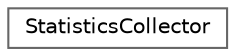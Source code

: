 digraph "类继承关系图"
{
 // LATEX_PDF_SIZE
  bgcolor="transparent";
  edge [fontname=Helvetica,fontsize=10,labelfontname=Helvetica,labelfontsize=10];
  node [fontname=Helvetica,fontsize=10,shape=box,height=0.2,width=0.4];
  rankdir="LR";
  Node0 [id="Node000000",label="StatisticsCollector",height=0.2,width=0.4,color="grey40", fillcolor="white", style="filled",URL="$class_statistics_collector.html",tooltip=" "];
}
